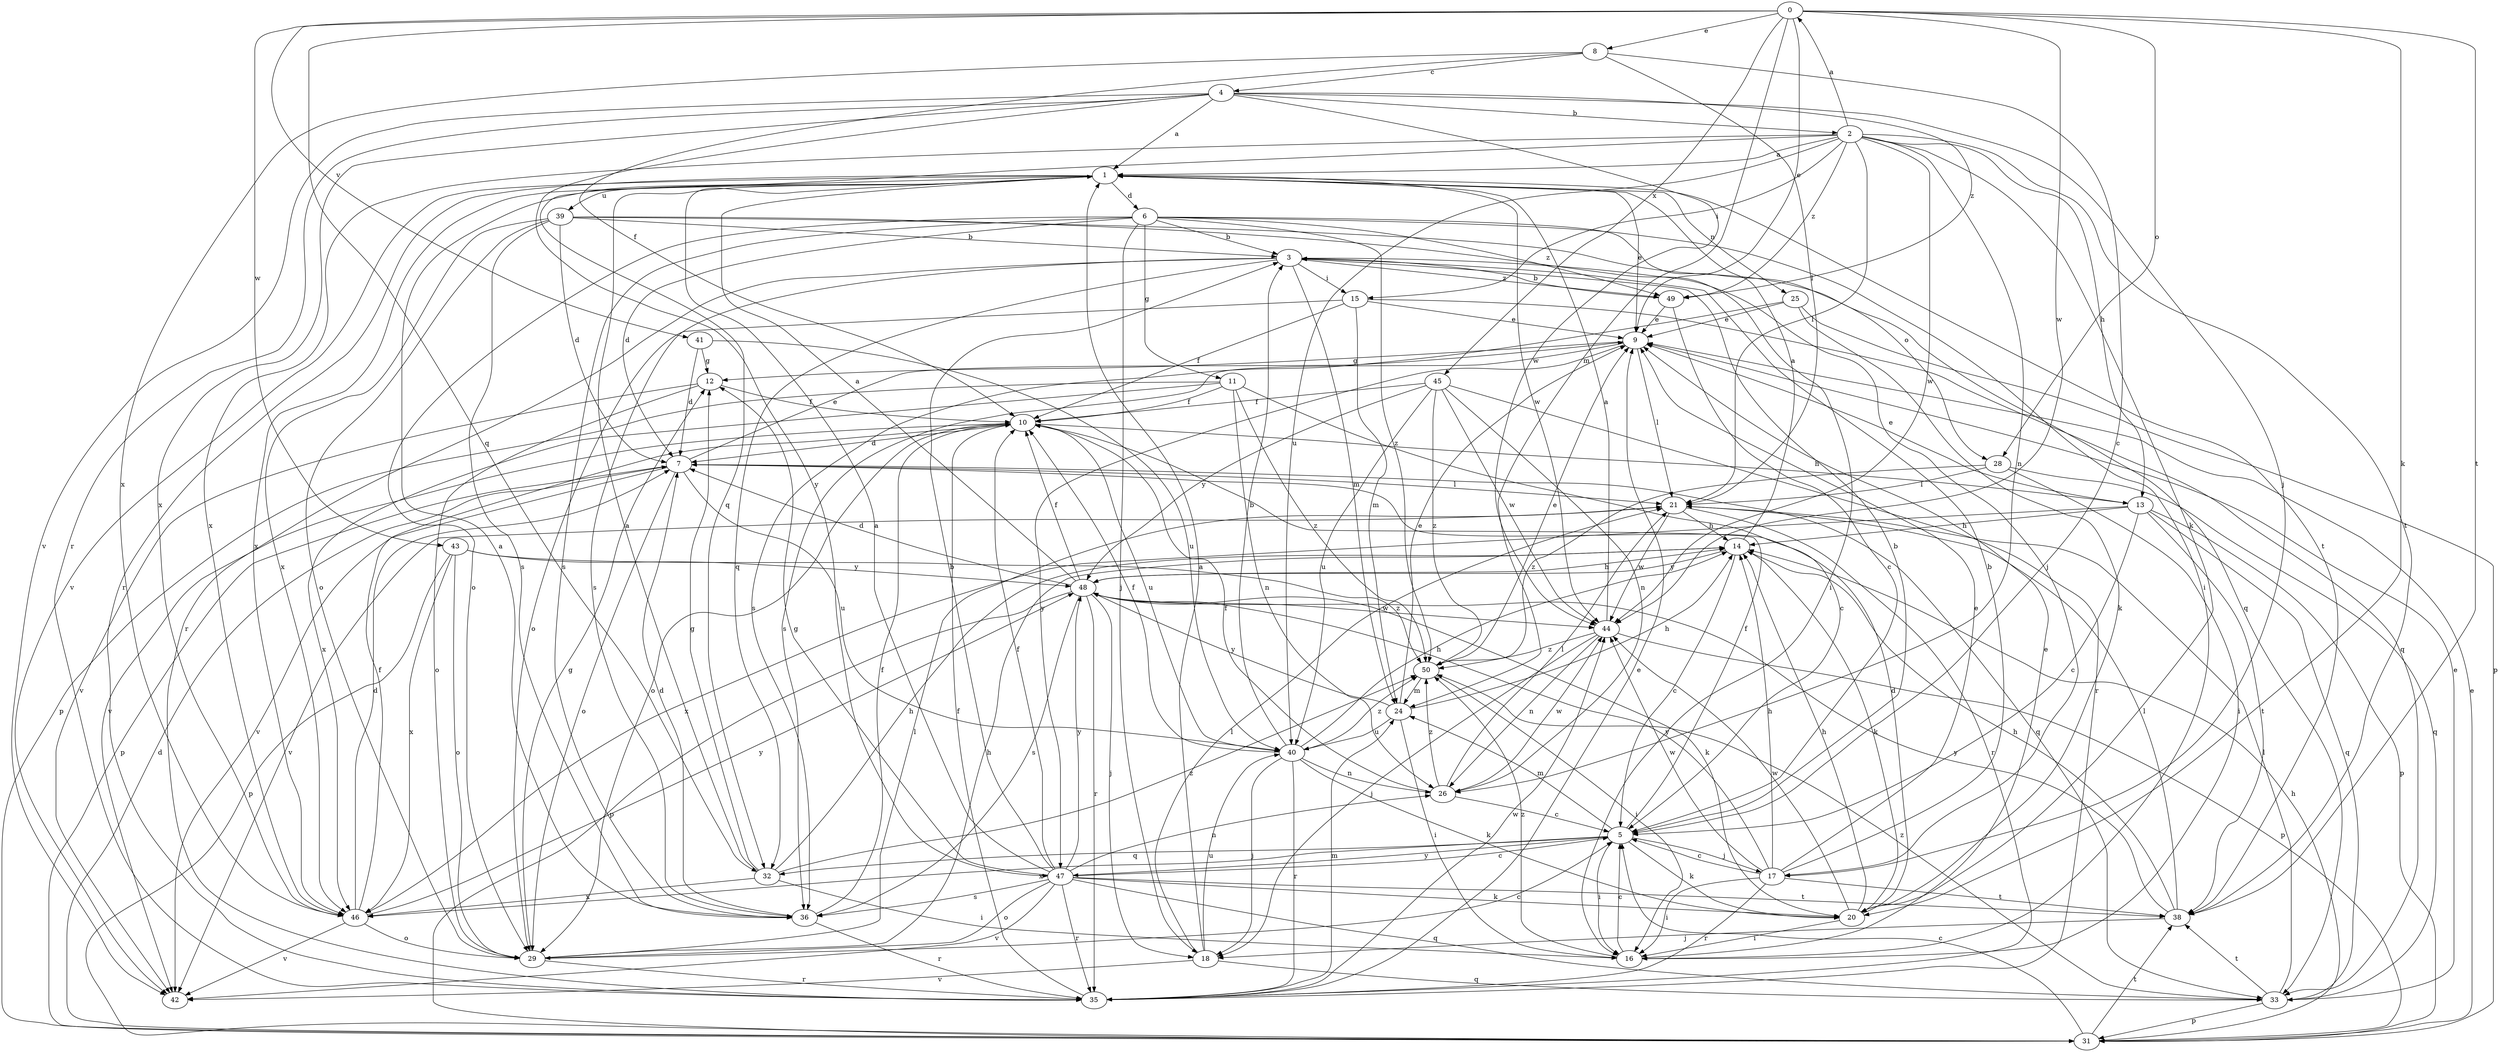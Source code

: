 strict digraph  {
0;
1;
2;
3;
4;
5;
6;
7;
8;
9;
10;
11;
12;
13;
14;
15;
16;
17;
18;
20;
21;
24;
25;
26;
28;
29;
31;
32;
33;
35;
36;
38;
39;
40;
41;
42;
43;
44;
45;
46;
47;
48;
49;
50;
0 -> 8  [label=e];
0 -> 9  [label=e];
0 -> 20  [label=k];
0 -> 24  [label=m];
0 -> 28  [label=o];
0 -> 32  [label=q];
0 -> 38  [label=t];
0 -> 41  [label=v];
0 -> 43  [label=w];
0 -> 44  [label=w];
0 -> 45  [label=x];
1 -> 6  [label=d];
1 -> 9  [label=e];
1 -> 25  [label=n];
1 -> 35  [label=r];
1 -> 38  [label=t];
1 -> 39  [label=u];
1 -> 42  [label=v];
1 -> 44  [label=w];
1 -> 46  [label=x];
2 -> 0  [label=a];
2 -> 1  [label=a];
2 -> 13  [label=h];
2 -> 15  [label=i];
2 -> 20  [label=k];
2 -> 21  [label=l];
2 -> 26  [label=n];
2 -> 32  [label=q];
2 -> 38  [label=t];
2 -> 40  [label=u];
2 -> 44  [label=w];
2 -> 46  [label=x];
2 -> 49  [label=z];
3 -> 15  [label=i];
3 -> 17  [label=j];
3 -> 24  [label=m];
3 -> 32  [label=q];
3 -> 35  [label=r];
3 -> 36  [label=s];
3 -> 49  [label=z];
4 -> 1  [label=a];
4 -> 2  [label=b];
4 -> 17  [label=j];
4 -> 35  [label=r];
4 -> 42  [label=v];
4 -> 44  [label=w];
4 -> 46  [label=x];
4 -> 47  [label=y];
4 -> 49  [label=z];
5 -> 3  [label=b];
5 -> 10  [label=f];
5 -> 16  [label=i];
5 -> 17  [label=j];
5 -> 20  [label=k];
5 -> 24  [label=m];
5 -> 32  [label=q];
5 -> 46  [label=x];
5 -> 47  [label=y];
6 -> 3  [label=b];
6 -> 7  [label=d];
6 -> 11  [label=g];
6 -> 16  [label=i];
6 -> 18  [label=j];
6 -> 28  [label=o];
6 -> 29  [label=o];
6 -> 36  [label=s];
6 -> 49  [label=z];
6 -> 50  [label=z];
7 -> 9  [label=e];
7 -> 21  [label=l];
7 -> 29  [label=o];
7 -> 31  [label=p];
7 -> 33  [label=q];
7 -> 40  [label=u];
7 -> 42  [label=v];
8 -> 4  [label=c];
8 -> 5  [label=c];
8 -> 10  [label=f];
8 -> 21  [label=l];
8 -> 46  [label=x];
9 -> 12  [label=g];
9 -> 21  [label=l];
9 -> 36  [label=s];
9 -> 47  [label=y];
10 -> 7  [label=d];
10 -> 13  [label=h];
10 -> 29  [label=o];
10 -> 40  [label=u];
10 -> 42  [label=v];
11 -> 5  [label=c];
11 -> 10  [label=f];
11 -> 26  [label=n];
11 -> 31  [label=p];
11 -> 46  [label=x];
11 -> 50  [label=z];
12 -> 10  [label=f];
12 -> 29  [label=o];
12 -> 42  [label=v];
13 -> 5  [label=c];
13 -> 9  [label=e];
13 -> 14  [label=h];
13 -> 31  [label=p];
13 -> 33  [label=q];
13 -> 38  [label=t];
13 -> 46  [label=x];
14 -> 1  [label=a];
14 -> 5  [label=c];
14 -> 20  [label=k];
14 -> 48  [label=y];
15 -> 9  [label=e];
15 -> 10  [label=f];
15 -> 24  [label=m];
15 -> 29  [label=o];
15 -> 33  [label=q];
16 -> 5  [label=c];
16 -> 9  [label=e];
16 -> 50  [label=z];
17 -> 3  [label=b];
17 -> 5  [label=c];
17 -> 9  [label=e];
17 -> 14  [label=h];
17 -> 16  [label=i];
17 -> 35  [label=r];
17 -> 38  [label=t];
17 -> 44  [label=w];
17 -> 48  [label=y];
18 -> 1  [label=a];
18 -> 21  [label=l];
18 -> 33  [label=q];
18 -> 40  [label=u];
18 -> 42  [label=v];
20 -> 7  [label=d];
20 -> 14  [label=h];
20 -> 16  [label=i];
20 -> 44  [label=w];
21 -> 14  [label=h];
21 -> 35  [label=r];
21 -> 42  [label=v];
21 -> 44  [label=w];
24 -> 9  [label=e];
24 -> 14  [label=h];
24 -> 16  [label=i];
24 -> 40  [label=u];
24 -> 48  [label=y];
25 -> 9  [label=e];
25 -> 20  [label=k];
25 -> 31  [label=p];
25 -> 36  [label=s];
26 -> 5  [label=c];
26 -> 10  [label=f];
26 -> 21  [label=l];
26 -> 44  [label=w];
26 -> 50  [label=z];
28 -> 16  [label=i];
28 -> 21  [label=l];
28 -> 33  [label=q];
28 -> 50  [label=z];
29 -> 5  [label=c];
29 -> 12  [label=g];
29 -> 14  [label=h];
29 -> 21  [label=l];
29 -> 35  [label=r];
31 -> 5  [label=c];
31 -> 7  [label=d];
31 -> 9  [label=e];
31 -> 14  [label=h];
31 -> 38  [label=t];
32 -> 1  [label=a];
32 -> 12  [label=g];
32 -> 14  [label=h];
32 -> 16  [label=i];
32 -> 46  [label=x];
32 -> 50  [label=z];
33 -> 9  [label=e];
33 -> 21  [label=l];
33 -> 31  [label=p];
33 -> 38  [label=t];
33 -> 50  [label=z];
35 -> 9  [label=e];
35 -> 10  [label=f];
35 -> 24  [label=m];
35 -> 44  [label=w];
36 -> 1  [label=a];
36 -> 7  [label=d];
36 -> 10  [label=f];
36 -> 35  [label=r];
38 -> 14  [label=h];
38 -> 18  [label=j];
38 -> 21  [label=l];
38 -> 48  [label=y];
39 -> 3  [label=b];
39 -> 7  [label=d];
39 -> 16  [label=i];
39 -> 29  [label=o];
39 -> 33  [label=q];
39 -> 36  [label=s];
39 -> 46  [label=x];
40 -> 3  [label=b];
40 -> 10  [label=f];
40 -> 14  [label=h];
40 -> 18  [label=j];
40 -> 20  [label=k];
40 -> 26  [label=n];
40 -> 35  [label=r];
40 -> 50  [label=z];
41 -> 7  [label=d];
41 -> 12  [label=g];
41 -> 40  [label=u];
43 -> 29  [label=o];
43 -> 31  [label=p];
43 -> 46  [label=x];
43 -> 48  [label=y];
43 -> 50  [label=z];
44 -> 1  [label=a];
44 -> 18  [label=j];
44 -> 26  [label=n];
44 -> 31  [label=p];
44 -> 50  [label=z];
45 -> 10  [label=f];
45 -> 26  [label=n];
45 -> 35  [label=r];
45 -> 40  [label=u];
45 -> 44  [label=w];
45 -> 48  [label=y];
45 -> 50  [label=z];
46 -> 7  [label=d];
46 -> 10  [label=f];
46 -> 29  [label=o];
46 -> 42  [label=v];
46 -> 48  [label=y];
47 -> 1  [label=a];
47 -> 3  [label=b];
47 -> 5  [label=c];
47 -> 10  [label=f];
47 -> 12  [label=g];
47 -> 20  [label=k];
47 -> 26  [label=n];
47 -> 29  [label=o];
47 -> 33  [label=q];
47 -> 35  [label=r];
47 -> 36  [label=s];
47 -> 38  [label=t];
47 -> 42  [label=v];
47 -> 48  [label=y];
48 -> 1  [label=a];
48 -> 7  [label=d];
48 -> 10  [label=f];
48 -> 14  [label=h];
48 -> 18  [label=j];
48 -> 20  [label=k];
48 -> 31  [label=p];
48 -> 35  [label=r];
48 -> 36  [label=s];
48 -> 44  [label=w];
49 -> 3  [label=b];
49 -> 5  [label=c];
49 -> 9  [label=e];
50 -> 9  [label=e];
50 -> 16  [label=i];
50 -> 24  [label=m];
}
